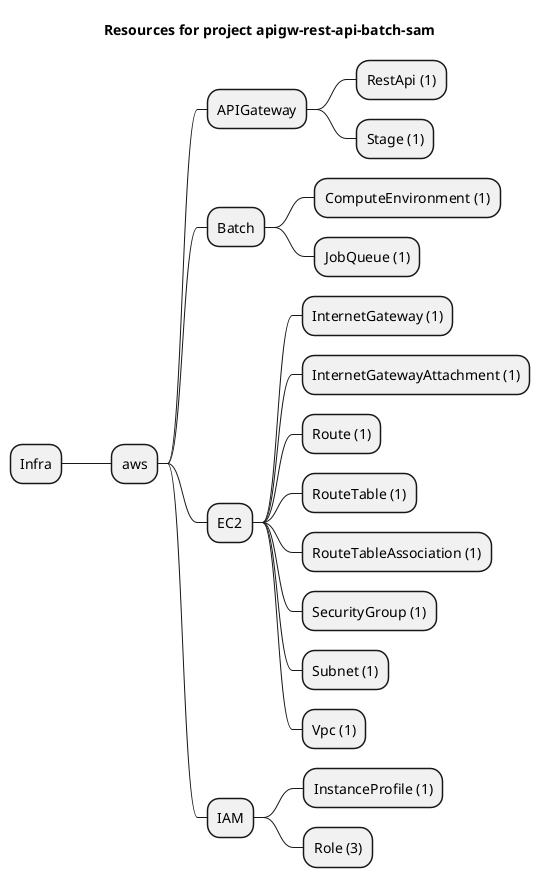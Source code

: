@startmindmap
title Resources for project apigw-rest-api-batch-sam
skinparam monochrome true
+ Infra
++ aws
+++ APIGateway
++++ RestApi (1)
++++ Stage (1)
+++ Batch
++++ ComputeEnvironment (1)
++++ JobQueue (1)
+++ EC2
++++ InternetGateway (1)
++++ InternetGatewayAttachment (1)
++++ Route (1)
++++ RouteTable (1)
++++ RouteTableAssociation (1)
++++ SecurityGroup (1)
++++ Subnet (1)
++++ Vpc (1)
+++ IAM
++++ InstanceProfile (1)
++++ Role (3)
@endmindmap